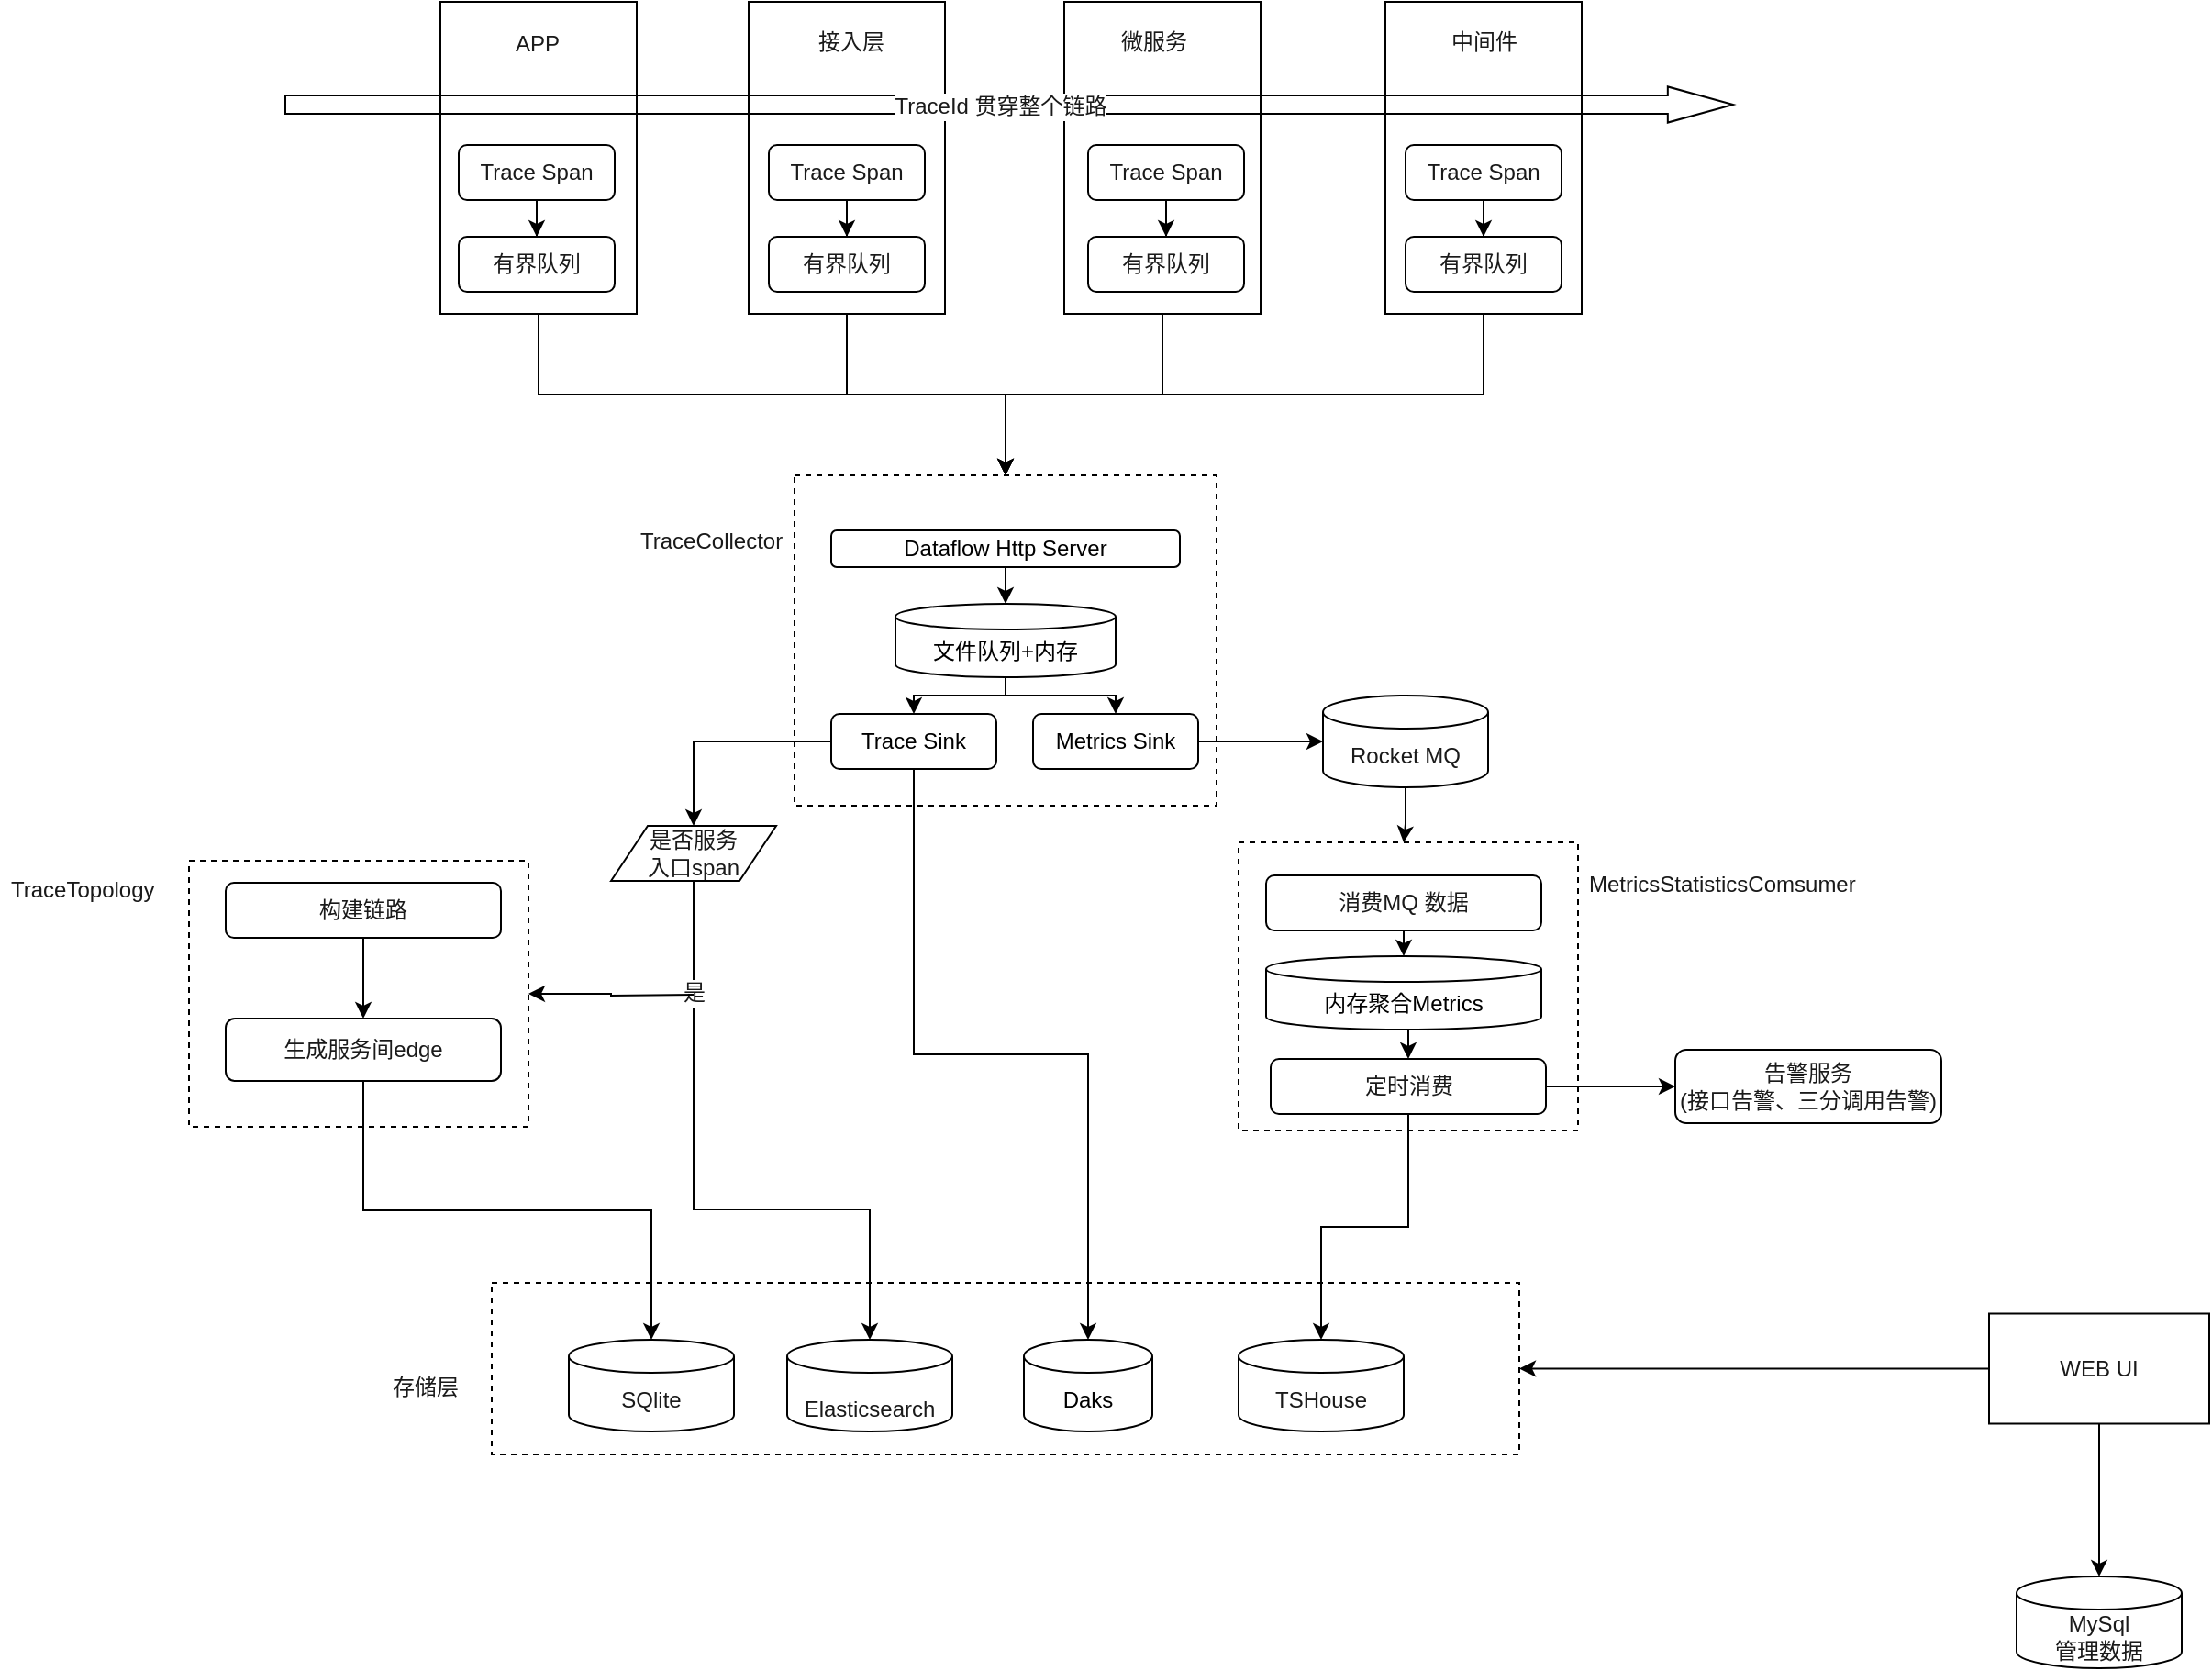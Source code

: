 <mxfile version="17.5.0" type="github">
  <diagram id="hKtjUMWqYmaZytrloHC0" name="Page-1">
    <mxGraphModel dx="2097" dy="1859" grid="1" gridSize="10" guides="1" tooltips="1" connect="1" arrows="1" fold="1" page="1" pageScale="1" pageWidth="827" pageHeight="1169" math="0" shadow="0">
      <root>
        <mxCell id="0" />
        <mxCell id="1" parent="0" />
        <mxCell id="lfIt66fBGC96BSfinq6W-38" value="" style="rounded=0;whiteSpace=wrap;html=1;fontFamily=Helvetica;fontSize=12;fontColor=#1A1A1A;dashed=1;fillColor=none;" parent="1" vertex="1">
          <mxGeometry x="-70" y="390" width="185" height="145" as="geometry" />
        </mxCell>
        <mxCell id="lfIt66fBGC96BSfinq6W-47" value="" style="rounded=0;whiteSpace=wrap;html=1;fontFamily=Helvetica;fontSize=12;fontColor=#1A1A1A;fillColor=none;dashed=1;" parent="1" vertex="1">
          <mxGeometry x="95" y="620" width="560" height="93.5" as="geometry" />
        </mxCell>
        <mxCell id="Rig4kMZpJOM9v_A4sQsr-1" value="" style="rounded=0;whiteSpace=wrap;html=1;dashed=1;fillColor=none;" parent="1" vertex="1">
          <mxGeometry x="260" y="180" width="230" height="180" as="geometry" />
        </mxCell>
        <mxCell id="lfIt66fBGC96BSfinq6W-7" style="edgeStyle=orthogonalEdgeStyle;rounded=0;orthogonalLoop=1;jettySize=auto;html=1;exitX=0.5;exitY=1;exitDx=0;exitDy=0;entryX=0.5;entryY=0;entryDx=0;entryDy=0;entryPerimeter=0;" parent="1" source="lfIt66fBGC96BSfinq6W-1" target="lfIt66fBGC96BSfinq6W-2" edge="1">
          <mxGeometry relative="1" as="geometry" />
        </mxCell>
        <mxCell id="lfIt66fBGC96BSfinq6W-1" value="Dataflow Http Server" style="rounded=1;whiteSpace=wrap;html=1;" parent="1" vertex="1">
          <mxGeometry x="280" y="210" width="190" height="20" as="geometry" />
        </mxCell>
        <mxCell id="lfIt66fBGC96BSfinq6W-8" style="edgeStyle=orthogonalEdgeStyle;rounded=0;orthogonalLoop=1;jettySize=auto;html=1;exitX=0.5;exitY=1;exitDx=0;exitDy=0;exitPerimeter=0;entryX=0.5;entryY=0;entryDx=0;entryDy=0;" parent="1" source="lfIt66fBGC96BSfinq6W-2" target="lfIt66fBGC96BSfinq6W-3" edge="1">
          <mxGeometry relative="1" as="geometry">
            <Array as="points">
              <mxPoint x="375" y="300" />
              <mxPoint x="325" y="300" />
            </Array>
          </mxGeometry>
        </mxCell>
        <mxCell id="lfIt66fBGC96BSfinq6W-9" style="edgeStyle=orthogonalEdgeStyle;rounded=0;orthogonalLoop=1;jettySize=auto;html=1;exitX=0.5;exitY=1;exitDx=0;exitDy=0;exitPerimeter=0;entryX=0.5;entryY=0;entryDx=0;entryDy=0;" parent="1" source="lfIt66fBGC96BSfinq6W-2" target="lfIt66fBGC96BSfinq6W-4" edge="1">
          <mxGeometry relative="1" as="geometry">
            <Array as="points">
              <mxPoint x="375" y="300" />
              <mxPoint x="435" y="300" />
            </Array>
          </mxGeometry>
        </mxCell>
        <mxCell id="lfIt66fBGC96BSfinq6W-2" value="文件队列+内存" style="shape=cylinder3;whiteSpace=wrap;html=1;boundedLbl=1;backgroundOutline=1;size=7;" parent="1" vertex="1">
          <mxGeometry x="315" y="250" width="120" height="40" as="geometry" />
        </mxCell>
        <mxCell id="lfIt66fBGC96BSfinq6W-14" style="edgeStyle=orthogonalEdgeStyle;rounded=0;orthogonalLoop=1;jettySize=auto;html=1;exitX=0;exitY=0.5;exitDx=0;exitDy=0;fontFamily=Helvetica;fontSize=12;fontColor=#1A1A1A;" parent="1" source="lfIt66fBGC96BSfinq6W-3" target="lfIt66fBGC96BSfinq6W-11" edge="1">
          <mxGeometry relative="1" as="geometry" />
        </mxCell>
        <mxCell id="lfIt66fBGC96BSfinq6W-37" style="edgeStyle=orthogonalEdgeStyle;rounded=0;orthogonalLoop=1;jettySize=auto;html=1;entryX=0.5;entryY=0;entryDx=0;entryDy=0;entryPerimeter=0;fontFamily=Helvetica;fontSize=12;fontColor=#1A1A1A;exitX=0.5;exitY=1;exitDx=0;exitDy=0;" parent="1" source="lfIt66fBGC96BSfinq6W-3" target="lfIt66fBGC96BSfinq6W-5" edge="1">
          <mxGeometry relative="1" as="geometry" />
        </mxCell>
        <mxCell id="lfIt66fBGC96BSfinq6W-3" value="Trace Sink" style="rounded=1;whiteSpace=wrap;html=1;" parent="1" vertex="1">
          <mxGeometry x="280" y="310" width="90" height="30" as="geometry" />
        </mxCell>
        <mxCell id="lfIt66fBGC96BSfinq6W-18" style="edgeStyle=orthogonalEdgeStyle;rounded=0;orthogonalLoop=1;jettySize=auto;html=1;exitX=1;exitY=0.5;exitDx=0;exitDy=0;entryX=0;entryY=0.5;entryDx=0;entryDy=0;entryPerimeter=0;fontFamily=Helvetica;fontSize=12;fontColor=#1A1A1A;" parent="1" source="lfIt66fBGC96BSfinq6W-4" target="lfIt66fBGC96BSfinq6W-15" edge="1">
          <mxGeometry relative="1" as="geometry" />
        </mxCell>
        <mxCell id="lfIt66fBGC96BSfinq6W-4" value="Metrics Sink" style="rounded=1;whiteSpace=wrap;html=1;" parent="1" vertex="1">
          <mxGeometry x="390" y="310" width="90" height="30" as="geometry" />
        </mxCell>
        <mxCell id="lfIt66fBGC96BSfinq6W-5" value="Daks" style="shape=cylinder3;whiteSpace=wrap;html=1;boundedLbl=1;backgroundOutline=1;size=9;" parent="1" vertex="1">
          <mxGeometry x="385" y="651" width="70" height="50" as="geometry" />
        </mxCell>
        <mxCell id="lfIt66fBGC96BSfinq6W-6" value="&lt;a href=&quot;https://www.elastic.co/cn/elasticsearch/&quot; target=&quot;_blank&quot; style=&quot;outline: 0px ; text-align: left ; background-color: rgb(255 , 255 , 255)&quot;&gt;&lt;h3 class=&quot;LC20lb MBeuO DKV0Md&quot; style=&quot;font-weight: normal ; margin: 0px 0px 3px ; padding: 10px 0px 0px ; line-height: 1.3 ; display: inline-block&quot;&gt;&lt;font style=&quot;font-size: 12px&quot; color=&quot;#1a1a1a&quot;&gt;Elasticsearch&lt;/font&gt;&lt;/h3&gt;&lt;/a&gt;" style="shape=cylinder3;whiteSpace=wrap;html=1;boundedLbl=1;backgroundOutline=1;size=9;" parent="1" vertex="1">
          <mxGeometry x="256" y="651" width="90" height="50" as="geometry" />
        </mxCell>
        <mxCell id="lfIt66fBGC96BSfinq6W-12" style="edgeStyle=orthogonalEdgeStyle;rounded=0;orthogonalLoop=1;jettySize=auto;html=1;entryX=0.5;entryY=0;entryDx=0;entryDy=0;entryPerimeter=0;fontFamily=Helvetica;fontSize=12;fontColor=#1A1A1A;" parent="1" source="lfIt66fBGC96BSfinq6W-11" target="lfIt66fBGC96BSfinq6W-6" edge="1">
          <mxGeometry relative="1" as="geometry">
            <Array as="points">
              <mxPoint x="205" y="580" />
            </Array>
          </mxGeometry>
        </mxCell>
        <mxCell id="lfIt66fBGC96BSfinq6W-13" value="是" style="edgeLabel;html=1;align=center;verticalAlign=middle;resizable=0;points=[];fontSize=12;fontFamily=Helvetica;fontColor=#1A1A1A;" parent="lfIt66fBGC96BSfinq6W-12" vertex="1" connectable="0">
          <mxGeometry x="-0.233" y="-2" relative="1" as="geometry">
            <mxPoint x="2" y="-72" as="offset" />
          </mxGeometry>
        </mxCell>
        <mxCell id="lfIt66fBGC96BSfinq6W-39" style="edgeStyle=orthogonalEdgeStyle;rounded=0;orthogonalLoop=1;jettySize=auto;html=1;entryX=1;entryY=0.5;entryDx=0;entryDy=0;fontFamily=Helvetica;fontSize=12;fontColor=#1A1A1A;" parent="1" target="lfIt66fBGC96BSfinq6W-38" edge="1">
          <mxGeometry relative="1" as="geometry">
            <mxPoint x="205" y="463" as="sourcePoint" />
          </mxGeometry>
        </mxCell>
        <mxCell id="lfIt66fBGC96BSfinq6W-11" value="是否服务&lt;br&gt;入口span" style="shape=parallelogram;perimeter=parallelogramPerimeter;whiteSpace=wrap;html=1;fixedSize=1;fontFamily=Helvetica;fontSize=12;fontColor=#1A1A1A;" parent="1" vertex="1">
          <mxGeometry x="160" y="371" width="90" height="30" as="geometry" />
        </mxCell>
        <mxCell id="lfIt66fBGC96BSfinq6W-15" value="&lt;font color=&quot;#1a1a1a&quot;&gt;Rocket MQ&lt;/font&gt;" style="shape=cylinder3;whiteSpace=wrap;html=1;boundedLbl=1;backgroundOutline=1;size=9;" parent="1" vertex="1">
          <mxGeometry x="548" y="300" width="90" height="50" as="geometry" />
        </mxCell>
        <mxCell id="lfIt66fBGC96BSfinq6W-29" style="edgeStyle=orthogonalEdgeStyle;rounded=0;orthogonalLoop=1;jettySize=auto;html=1;fontFamily=Helvetica;fontSize=12;fontColor=#1A1A1A;" parent="1" source="lfIt66fBGC96BSfinq6W-26" target="lfIt66fBGC96BSfinq6W-27" edge="1">
          <mxGeometry relative="1" as="geometry" />
        </mxCell>
        <mxCell id="lfIt66fBGC96BSfinq6W-16" value="" style="rounded=0;whiteSpace=wrap;html=1;fontFamily=Helvetica;fontSize=12;fontColor=#1A1A1A;dashed=1;fillColor=none;" parent="1" vertex="1">
          <mxGeometry x="502" y="380" width="185" height="157" as="geometry" />
        </mxCell>
        <mxCell id="lfIt66fBGC96BSfinq6W-17" value="TraceCollector" style="text;strokeColor=none;fillColor=none;align=left;verticalAlign=middle;spacingLeft=4;spacingRight=4;overflow=hidden;points=[[0,0.5],[1,0.5]];portConstraint=eastwest;rotatable=0;fontFamily=Helvetica;fontSize=12;fontColor=#1A1A1A;" parent="1" vertex="1">
          <mxGeometry x="170" y="200" width="90" height="30" as="geometry" />
        </mxCell>
        <mxCell id="lfIt66fBGC96BSfinq6W-19" value="MetricsStatisticsComsumer" style="text;strokeColor=none;fillColor=none;align=left;verticalAlign=middle;spacingLeft=4;spacingRight=4;overflow=hidden;points=[[0,0.5],[1,0.5]];portConstraint=eastwest;rotatable=0;fontFamily=Helvetica;fontSize=12;fontColor=#1A1A1A;" parent="1" vertex="1">
          <mxGeometry x="687" y="387" width="160" height="30" as="geometry" />
        </mxCell>
        <mxCell id="lfIt66fBGC96BSfinq6W-21" value="告警服务&lt;br&gt;(接口告警、三分调用告警)" style="rounded=1;whiteSpace=wrap;html=1;fontFamily=Helvetica;fontSize=12;fontColor=#1A1A1A;" parent="1" vertex="1">
          <mxGeometry x="740" y="493" width="145" height="40" as="geometry" />
        </mxCell>
        <mxCell id="lfIt66fBGC96BSfinq6W-68" style="edgeStyle=orthogonalEdgeStyle;rounded=0;orthogonalLoop=1;jettySize=auto;html=1;exitX=0.5;exitY=1;exitDx=0;exitDy=0;entryX=0.5;entryY=0;entryDx=0;entryDy=0;entryPerimeter=0;fontFamily=Helvetica;fontSize=12;fontColor=#1A1A1A;" parent="1" source="lfIt66fBGC96BSfinq6W-22" target="lfIt66fBGC96BSfinq6W-25" edge="1">
          <mxGeometry relative="1" as="geometry" />
        </mxCell>
        <mxCell id="lfIt66fBGC96BSfinq6W-22" value="消费MQ 数据" style="rounded=1;whiteSpace=wrap;html=1;fontFamily=Helvetica;fontSize=12;fontColor=#1A1A1A;" parent="1" vertex="1">
          <mxGeometry x="517" y="398" width="150" height="30" as="geometry" />
        </mxCell>
        <mxCell id="lfIt66fBGC96BSfinq6W-69" style="edgeStyle=orthogonalEdgeStyle;rounded=0;orthogonalLoop=1;jettySize=auto;html=1;exitX=0.5;exitY=1;exitDx=0;exitDy=0;exitPerimeter=0;entryX=0.5;entryY=0;entryDx=0;entryDy=0;fontFamily=Helvetica;fontSize=12;fontColor=#1A1A1A;" parent="1" source="lfIt66fBGC96BSfinq6W-25" target="lfIt66fBGC96BSfinq6W-26" edge="1">
          <mxGeometry relative="1" as="geometry" />
        </mxCell>
        <mxCell id="lfIt66fBGC96BSfinq6W-25" value="内存聚合Metrics" style="shape=cylinder3;whiteSpace=wrap;html=1;boundedLbl=1;backgroundOutline=1;size=7;" parent="1" vertex="1">
          <mxGeometry x="517" y="442" width="150" height="40" as="geometry" />
        </mxCell>
        <mxCell id="lfIt66fBGC96BSfinq6W-34" style="edgeStyle=orthogonalEdgeStyle;rounded=0;orthogonalLoop=1;jettySize=auto;html=1;entryX=0;entryY=0.5;entryDx=0;entryDy=0;fontFamily=Helvetica;fontSize=12;fontColor=#1A1A1A;" parent="1" source="lfIt66fBGC96BSfinq6W-26" target="lfIt66fBGC96BSfinq6W-21" edge="1">
          <mxGeometry relative="1" as="geometry" />
        </mxCell>
        <mxCell id="lfIt66fBGC96BSfinq6W-26" value="定时消费" style="rounded=1;whiteSpace=wrap;html=1;fontFamily=Helvetica;fontSize=12;fontColor=#1A1A1A;" parent="1" vertex="1">
          <mxGeometry x="519.5" y="498" width="150" height="30" as="geometry" />
        </mxCell>
        <mxCell id="lfIt66fBGC96BSfinq6W-27" value="&lt;font color=&quot;#1a1a1a&quot;&gt;TSHouse&lt;/font&gt;" style="shape=cylinder3;whiteSpace=wrap;html=1;boundedLbl=1;backgroundOutline=1;size=9;fillColor=default;" parent="1" vertex="1">
          <mxGeometry x="502" y="651" width="90" height="50" as="geometry" />
        </mxCell>
        <mxCell id="lfIt66fBGC96BSfinq6W-46" style="edgeStyle=orthogonalEdgeStyle;rounded=0;orthogonalLoop=1;jettySize=auto;html=1;exitX=0.5;exitY=1;exitDx=0;exitDy=0;entryX=0.5;entryY=0;entryDx=0;entryDy=0;entryPerimeter=0;fontFamily=Helvetica;fontSize=12;fontColor=#1A1A1A;" parent="1" source="lfIt66fBGC96BSfinq6W-43" target="lfIt66fBGC96BSfinq6W-45" edge="1">
          <mxGeometry relative="1" as="geometry" />
        </mxCell>
        <mxCell id="lfIt66fBGC96BSfinq6W-40" value="TraceTopology" style="text;strokeColor=none;fillColor=none;align=left;verticalAlign=middle;spacingLeft=4;spacingRight=4;overflow=hidden;points=[[0,0.5],[1,0.5]];portConstraint=eastwest;rotatable=0;fontFamily=Helvetica;fontSize=12;fontColor=#1A1A1A;" parent="1" vertex="1">
          <mxGeometry x="-173" y="390" width="90" height="30" as="geometry" />
        </mxCell>
        <mxCell id="lfIt66fBGC96BSfinq6W-44" style="edgeStyle=orthogonalEdgeStyle;rounded=0;orthogonalLoop=1;jettySize=auto;html=1;exitX=0.5;exitY=1;exitDx=0;exitDy=0;fontFamily=Helvetica;fontSize=12;fontColor=#1A1A1A;" parent="1" source="lfIt66fBGC96BSfinq6W-42" target="lfIt66fBGC96BSfinq6W-43" edge="1">
          <mxGeometry relative="1" as="geometry" />
        </mxCell>
        <mxCell id="lfIt66fBGC96BSfinq6W-42" value="构建链路" style="rounded=1;whiteSpace=wrap;html=1;fontFamily=Helvetica;fontSize=12;fontColor=#1A1A1A;fillColor=default;" parent="1" vertex="1">
          <mxGeometry x="-50" y="402" width="150" height="30" as="geometry" />
        </mxCell>
        <mxCell id="lfIt66fBGC96BSfinq6W-43" value="生成服务间edge&lt;span style=&quot;color: rgba(0 , 0 , 0 , 0) ; font-family: monospace ; font-size: 0px&quot;&gt;%3CmxGraphModel%3E%3Croot%3E%3CmxCell%20id%3D%220%22%2F%3E%3CmxCell%20id%3D%221%22%20parent%3D%220%22%2F%3E%3CmxCell%20id%3D%222%22%20value%3D%22TraceCollector%22%20style%3D%22text%3BstrokeColor%3Dnone%3BfillColor%3Dnone%3Balign%3Dleft%3BverticalAlign%3Dmiddle%3BspacingLeft%3D4%3BspacingRight%3D4%3Boverflow%3Dhidden%3Bpoints%3D%5B%5B0%2C0.5%5D%2C%5B1%2C0.5%5D%5D%3BportConstraint%3Deastwest%3Brotatable%3D0%3BfontFamily%3DHelvetica%3BfontSize%3D12%3BfontColor%3D%231A1A1A%3B%22%20vertex%3D%221%22%20parent%3D%221%22%3E%3CmxGeometry%20x%3D%22170%22%20y%3D%22200%22%20width%3D%2290%22%20height%3D%2230%22%20as%3D%22geometry%22%2F%3E%3C%2FmxCell%3E%3C%2Froot%3E%3C%2FmxGraphModel%3E&lt;/span&gt;" style="rounded=1;whiteSpace=wrap;html=1;fontFamily=Helvetica;fontSize=12;fontColor=#1A1A1A;fillColor=default;" parent="1" vertex="1">
          <mxGeometry x="-50" y="476" width="150" height="34" as="geometry" />
        </mxCell>
        <mxCell id="lfIt66fBGC96BSfinq6W-45" value="&lt;font color=&quot;#1a1a1a&quot;&gt;SQlite&lt;/font&gt;" style="shape=cylinder3;whiteSpace=wrap;html=1;boundedLbl=1;backgroundOutline=1;size=9;" parent="1" vertex="1">
          <mxGeometry x="137" y="651" width="90" height="50" as="geometry" />
        </mxCell>
        <mxCell id="lfIt66fBGC96BSfinq6W-48" value="存储层" style="text;strokeColor=none;fillColor=none;align=left;verticalAlign=middle;spacingLeft=4;spacingRight=4;overflow=hidden;points=[[0,0.5],[1,0.5]];portConstraint=eastwest;rotatable=0;fontFamily=Helvetica;fontSize=12;fontColor=#1A1A1A;" parent="1" vertex="1">
          <mxGeometry x="35" y="661" width="90" height="30" as="geometry" />
        </mxCell>
        <mxCell id="lfIt66fBGC96BSfinq6W-51" style="edgeStyle=orthogonalEdgeStyle;rounded=0;orthogonalLoop=1;jettySize=auto;html=1;entryX=1;entryY=0.5;entryDx=0;entryDy=0;fontFamily=Helvetica;fontSize=12;fontColor=#1A1A1A;" parent="1" source="lfIt66fBGC96BSfinq6W-50" target="lfIt66fBGC96BSfinq6W-47" edge="1">
          <mxGeometry relative="1" as="geometry" />
        </mxCell>
        <mxCell id="lfIt66fBGC96BSfinq6W-53" style="edgeStyle=orthogonalEdgeStyle;rounded=0;orthogonalLoop=1;jettySize=auto;html=1;exitX=0.5;exitY=1;exitDx=0;exitDy=0;entryX=0.5;entryY=0;entryDx=0;entryDy=0;entryPerimeter=0;fontFamily=Helvetica;fontSize=12;fontColor=#1A1A1A;" parent="1" source="lfIt66fBGC96BSfinq6W-50" target="lfIt66fBGC96BSfinq6W-52" edge="1">
          <mxGeometry relative="1" as="geometry" />
        </mxCell>
        <mxCell id="lfIt66fBGC96BSfinq6W-50" value="WEB UI" style="rounded=0;whiteSpace=wrap;html=1;fontFamily=Helvetica;fontSize=12;fontColor=#1A1A1A;fillColor=default;" parent="1" vertex="1">
          <mxGeometry x="911" y="636.75" width="120" height="60" as="geometry" />
        </mxCell>
        <mxCell id="lfIt66fBGC96BSfinq6W-52" value="&lt;font color=&quot;#1a1a1a&quot;&gt;MySql&lt;br&gt;管理数据&lt;br&gt;&lt;/font&gt;" style="shape=cylinder3;whiteSpace=wrap;html=1;boundedLbl=1;backgroundOutline=1;size=9;fillColor=default;" parent="1" vertex="1">
          <mxGeometry x="926" y="780" width="90" height="50" as="geometry" />
        </mxCell>
        <mxCell id="lfIt66fBGC96BSfinq6W-32" style="edgeStyle=orthogonalEdgeStyle;rounded=0;orthogonalLoop=1;jettySize=auto;html=1;fontFamily=Helvetica;fontSize=12;fontColor=#1A1A1A;" parent="1" source="lfIt66fBGC96BSfinq6W-15" edge="1">
          <mxGeometry relative="1" as="geometry">
            <mxPoint x="592" y="380" as="targetPoint" />
          </mxGeometry>
        </mxCell>
        <mxCell id="lfIt66fBGC96BSfinq6W-55" value="" style="rounded=0;whiteSpace=wrap;html=1;fontFamily=Helvetica;fontSize=12;fontColor=#1A1A1A;fillColor=none;" parent="1" vertex="1">
          <mxGeometry x="67" y="-78" width="107" height="170" as="geometry" />
        </mxCell>
        <mxCell id="lfIt66fBGC96BSfinq6W-81" style="edgeStyle=orthogonalEdgeStyle;rounded=0;orthogonalLoop=1;jettySize=auto;html=1;exitX=0.5;exitY=1;exitDx=0;exitDy=0;entryX=0.5;entryY=0;entryDx=0;entryDy=0;fontFamily=Helvetica;fontSize=12;fontColor=#1A1A1A;" parent="1" source="lfIt66fBGC96BSfinq6W-56" target="Rig4kMZpJOM9v_A4sQsr-1" edge="1">
          <mxGeometry relative="1" as="geometry" />
        </mxCell>
        <mxCell id="lfIt66fBGC96BSfinq6W-56" value="" style="rounded=0;whiteSpace=wrap;html=1;fontFamily=Helvetica;fontSize=12;fontColor=#1A1A1A;fillColor=none;" parent="1" vertex="1">
          <mxGeometry x="235" y="-78" width="107" height="170" as="geometry" />
        </mxCell>
        <mxCell id="lfIt66fBGC96BSfinq6W-57" value="" style="rounded=0;whiteSpace=wrap;html=1;fontFamily=Helvetica;fontSize=12;fontColor=#1A1A1A;fillColor=none;" parent="1" vertex="1">
          <mxGeometry x="407" y="-78" width="107" height="170" as="geometry" />
        </mxCell>
        <mxCell id="lfIt66fBGC96BSfinq6W-84" style="edgeStyle=orthogonalEdgeStyle;rounded=0;orthogonalLoop=1;jettySize=auto;html=1;fontFamily=Helvetica;fontSize=12;fontColor=#1A1A1A;exitX=0.5;exitY=1;exitDx=0;exitDy=0;" parent="1" source="lfIt66fBGC96BSfinq6W-58" target="Rig4kMZpJOM9v_A4sQsr-1" edge="1">
          <mxGeometry relative="1" as="geometry" />
        </mxCell>
        <mxCell id="lfIt66fBGC96BSfinq6W-58" value="" style="rounded=0;whiteSpace=wrap;html=1;fontFamily=Helvetica;fontSize=12;fontColor=#1A1A1A;fillColor=none;" parent="1" vertex="1">
          <mxGeometry x="582" y="-78" width="107" height="170" as="geometry" />
        </mxCell>
        <mxCell id="lfIt66fBGC96BSfinq6W-59" value="APP" style="text;strokeColor=none;fillColor=none;align=left;verticalAlign=middle;spacingLeft=4;spacingRight=4;overflow=hidden;points=[[0,0.5],[1,0.5]];portConstraint=eastwest;rotatable=0;fontFamily=Helvetica;fontSize=12;fontColor=#1A1A1A;" parent="1" vertex="1">
          <mxGeometry x="102" y="-71" width="90" height="30" as="geometry" />
        </mxCell>
        <mxCell id="lfIt66fBGC96BSfinq6W-60" value="接入层" style="text;strokeColor=none;fillColor=none;align=left;verticalAlign=middle;spacingLeft=4;spacingRight=4;overflow=hidden;points=[[0,0.5],[1,0.5]];portConstraint=eastwest;rotatable=0;fontFamily=Helvetica;fontSize=12;fontColor=#1A1A1A;" parent="1" vertex="1">
          <mxGeometry x="267" y="-72" width="90" height="30" as="geometry" />
        </mxCell>
        <mxCell id="lfIt66fBGC96BSfinq6W-62" value="微服务" style="text;strokeColor=none;fillColor=none;align=left;verticalAlign=middle;spacingLeft=4;spacingRight=4;overflow=hidden;points=[[0,0.5],[1,0.5]];portConstraint=eastwest;rotatable=0;fontFamily=Helvetica;fontSize=12;fontColor=#1A1A1A;" parent="1" vertex="1">
          <mxGeometry x="432" y="-72" width="90" height="30" as="geometry" />
        </mxCell>
        <mxCell id="lfIt66fBGC96BSfinq6W-63" value="中间件" style="text;strokeColor=none;fillColor=none;align=left;verticalAlign=middle;spacingLeft=4;spacingRight=4;overflow=hidden;points=[[0,0.5],[1,0.5]];portConstraint=eastwest;rotatable=0;fontFamily=Helvetica;fontSize=12;fontColor=#1A1A1A;" parent="1" vertex="1">
          <mxGeometry x="612" y="-72" width="90" height="30" as="geometry" />
        </mxCell>
        <mxCell id="lfIt66fBGC96BSfinq6W-64" value="" style="shape=flexArrow;endArrow=classic;html=1;rounded=0;fontFamily=Helvetica;fontSize=12;fontColor=#1A1A1A;endWidth=8.571;endSize=11.529;" parent="1" edge="1">
          <mxGeometry width="50" height="50" relative="1" as="geometry">
            <mxPoint x="-18" y="-22" as="sourcePoint" />
            <mxPoint x="772" y="-22" as="targetPoint" />
          </mxGeometry>
        </mxCell>
        <mxCell id="lfIt66fBGC96BSfinq6W-65" value="TraceId 贯穿整个链路" style="edgeLabel;html=1;align=center;verticalAlign=middle;resizable=0;points=[];fontSize=12;fontFamily=Helvetica;fontColor=#1A1A1A;" parent="lfIt66fBGC96BSfinq6W-64" vertex="1" connectable="0">
          <mxGeometry x="-0.277" y="-1" relative="1" as="geometry">
            <mxPoint x="104" as="offset" />
          </mxGeometry>
        </mxCell>
        <mxCell id="lfIt66fBGC96BSfinq6W-70" style="edgeStyle=orthogonalEdgeStyle;rounded=0;orthogonalLoop=1;jettySize=auto;html=1;exitX=0.5;exitY=1;exitDx=0;exitDy=0;fontFamily=Helvetica;fontSize=12;fontColor=#1A1A1A;" parent="1" source="lfIt66fBGC96BSfinq6W-66" target="lfIt66fBGC96BSfinq6W-67" edge="1">
          <mxGeometry relative="1" as="geometry" />
        </mxCell>
        <mxCell id="lfIt66fBGC96BSfinq6W-66" value="Trace Span" style="rounded=1;whiteSpace=wrap;html=1;fontFamily=Helvetica;fontSize=12;fontColor=#1A1A1A;fillColor=none;" parent="1" vertex="1">
          <mxGeometry x="77" width="85" height="30" as="geometry" />
        </mxCell>
        <mxCell id="lfIt66fBGC96BSfinq6W-71" style="edgeStyle=orthogonalEdgeStyle;rounded=0;orthogonalLoop=1;jettySize=auto;html=1;exitX=0.5;exitY=1;exitDx=0;exitDy=0;entryX=0.5;entryY=0;entryDx=0;entryDy=0;fontFamily=Helvetica;fontSize=12;fontColor=#1A1A1A;" parent="1" source="lfIt66fBGC96BSfinq6W-55" target="Rig4kMZpJOM9v_A4sQsr-1" edge="1">
          <mxGeometry relative="1" as="geometry">
            <Array as="points">
              <mxPoint x="121" y="136" />
              <mxPoint x="375" y="136" />
            </Array>
          </mxGeometry>
        </mxCell>
        <mxCell id="lfIt66fBGC96BSfinq6W-67" value="有界队列" style="rounded=1;whiteSpace=wrap;html=1;fontFamily=Helvetica;fontSize=12;fontColor=#1A1A1A;fillColor=none;" parent="1" vertex="1">
          <mxGeometry x="77" y="50" width="85" height="30" as="geometry" />
        </mxCell>
        <mxCell id="lfIt66fBGC96BSfinq6W-72" style="edgeStyle=orthogonalEdgeStyle;rounded=0;orthogonalLoop=1;jettySize=auto;html=1;exitX=0.5;exitY=1;exitDx=0;exitDy=0;fontFamily=Helvetica;fontSize=12;fontColor=#1A1A1A;" parent="1" source="lfIt66fBGC96BSfinq6W-73" target="lfIt66fBGC96BSfinq6W-74" edge="1">
          <mxGeometry relative="1" as="geometry" />
        </mxCell>
        <mxCell id="lfIt66fBGC96BSfinq6W-73" value="Trace Span" style="rounded=1;whiteSpace=wrap;html=1;fontFamily=Helvetica;fontSize=12;fontColor=#1A1A1A;fillColor=none;" parent="1" vertex="1">
          <mxGeometry x="246" width="85" height="30" as="geometry" />
        </mxCell>
        <mxCell id="lfIt66fBGC96BSfinq6W-74" value="有界队列" style="rounded=1;whiteSpace=wrap;html=1;fontFamily=Helvetica;fontSize=12;fontColor=#1A1A1A;fillColor=none;" parent="1" vertex="1">
          <mxGeometry x="246" y="50" width="85" height="30" as="geometry" />
        </mxCell>
        <mxCell id="lfIt66fBGC96BSfinq6W-75" style="edgeStyle=orthogonalEdgeStyle;rounded=0;orthogonalLoop=1;jettySize=auto;html=1;exitX=0.5;exitY=1;exitDx=0;exitDy=0;fontFamily=Helvetica;fontSize=12;fontColor=#1A1A1A;" parent="1" source="lfIt66fBGC96BSfinq6W-76" target="lfIt66fBGC96BSfinq6W-77" edge="1">
          <mxGeometry relative="1" as="geometry" />
        </mxCell>
        <mxCell id="lfIt66fBGC96BSfinq6W-76" value="Trace Span" style="rounded=1;whiteSpace=wrap;html=1;fontFamily=Helvetica;fontSize=12;fontColor=#1A1A1A;fillColor=none;" parent="1" vertex="1">
          <mxGeometry x="420" width="85" height="30" as="geometry" />
        </mxCell>
        <mxCell id="lfIt66fBGC96BSfinq6W-82" style="edgeStyle=orthogonalEdgeStyle;rounded=0;orthogonalLoop=1;jettySize=auto;html=1;fontFamily=Helvetica;fontSize=12;fontColor=#1A1A1A;exitX=0.5;exitY=1;exitDx=0;exitDy=0;entryX=0.5;entryY=0;entryDx=0;entryDy=0;" parent="1" source="lfIt66fBGC96BSfinq6W-57" target="Rig4kMZpJOM9v_A4sQsr-1" edge="1">
          <mxGeometry relative="1" as="geometry">
            <mxPoint x="370" y="180.0" as="targetPoint" />
          </mxGeometry>
        </mxCell>
        <mxCell id="lfIt66fBGC96BSfinq6W-77" value="有界队列" style="rounded=1;whiteSpace=wrap;html=1;fontFamily=Helvetica;fontSize=12;fontColor=#1A1A1A;fillColor=none;" parent="1" vertex="1">
          <mxGeometry x="420" y="50" width="85" height="30" as="geometry" />
        </mxCell>
        <mxCell id="lfIt66fBGC96BSfinq6W-78" style="edgeStyle=orthogonalEdgeStyle;rounded=0;orthogonalLoop=1;jettySize=auto;html=1;exitX=0.5;exitY=1;exitDx=0;exitDy=0;fontFamily=Helvetica;fontSize=12;fontColor=#1A1A1A;" parent="1" source="lfIt66fBGC96BSfinq6W-79" target="lfIt66fBGC96BSfinq6W-80" edge="1">
          <mxGeometry relative="1" as="geometry" />
        </mxCell>
        <mxCell id="lfIt66fBGC96BSfinq6W-79" value="Trace Span" style="rounded=1;whiteSpace=wrap;html=1;fontFamily=Helvetica;fontSize=12;fontColor=#1A1A1A;fillColor=none;" parent="1" vertex="1">
          <mxGeometry x="593" width="85" height="30" as="geometry" />
        </mxCell>
        <mxCell id="lfIt66fBGC96BSfinq6W-80" value="有界队列" style="rounded=1;whiteSpace=wrap;html=1;fontFamily=Helvetica;fontSize=12;fontColor=#1A1A1A;fillColor=none;" parent="1" vertex="1">
          <mxGeometry x="593" y="50" width="85" height="30" as="geometry" />
        </mxCell>
      </root>
    </mxGraphModel>
  </diagram>
</mxfile>
